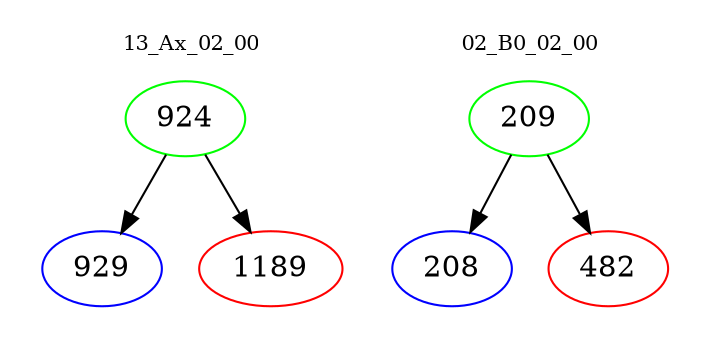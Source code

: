 digraph{
subgraph cluster_0 {
color = white
label = "13_Ax_02_00";
fontsize=10;
T0_924 [label="924", color="green"]
T0_924 -> T0_929 [color="black"]
T0_929 [label="929", color="blue"]
T0_924 -> T0_1189 [color="black"]
T0_1189 [label="1189", color="red"]
}
subgraph cluster_1 {
color = white
label = "02_B0_02_00";
fontsize=10;
T1_209 [label="209", color="green"]
T1_209 -> T1_208 [color="black"]
T1_208 [label="208", color="blue"]
T1_209 -> T1_482 [color="black"]
T1_482 [label="482", color="red"]
}
}
